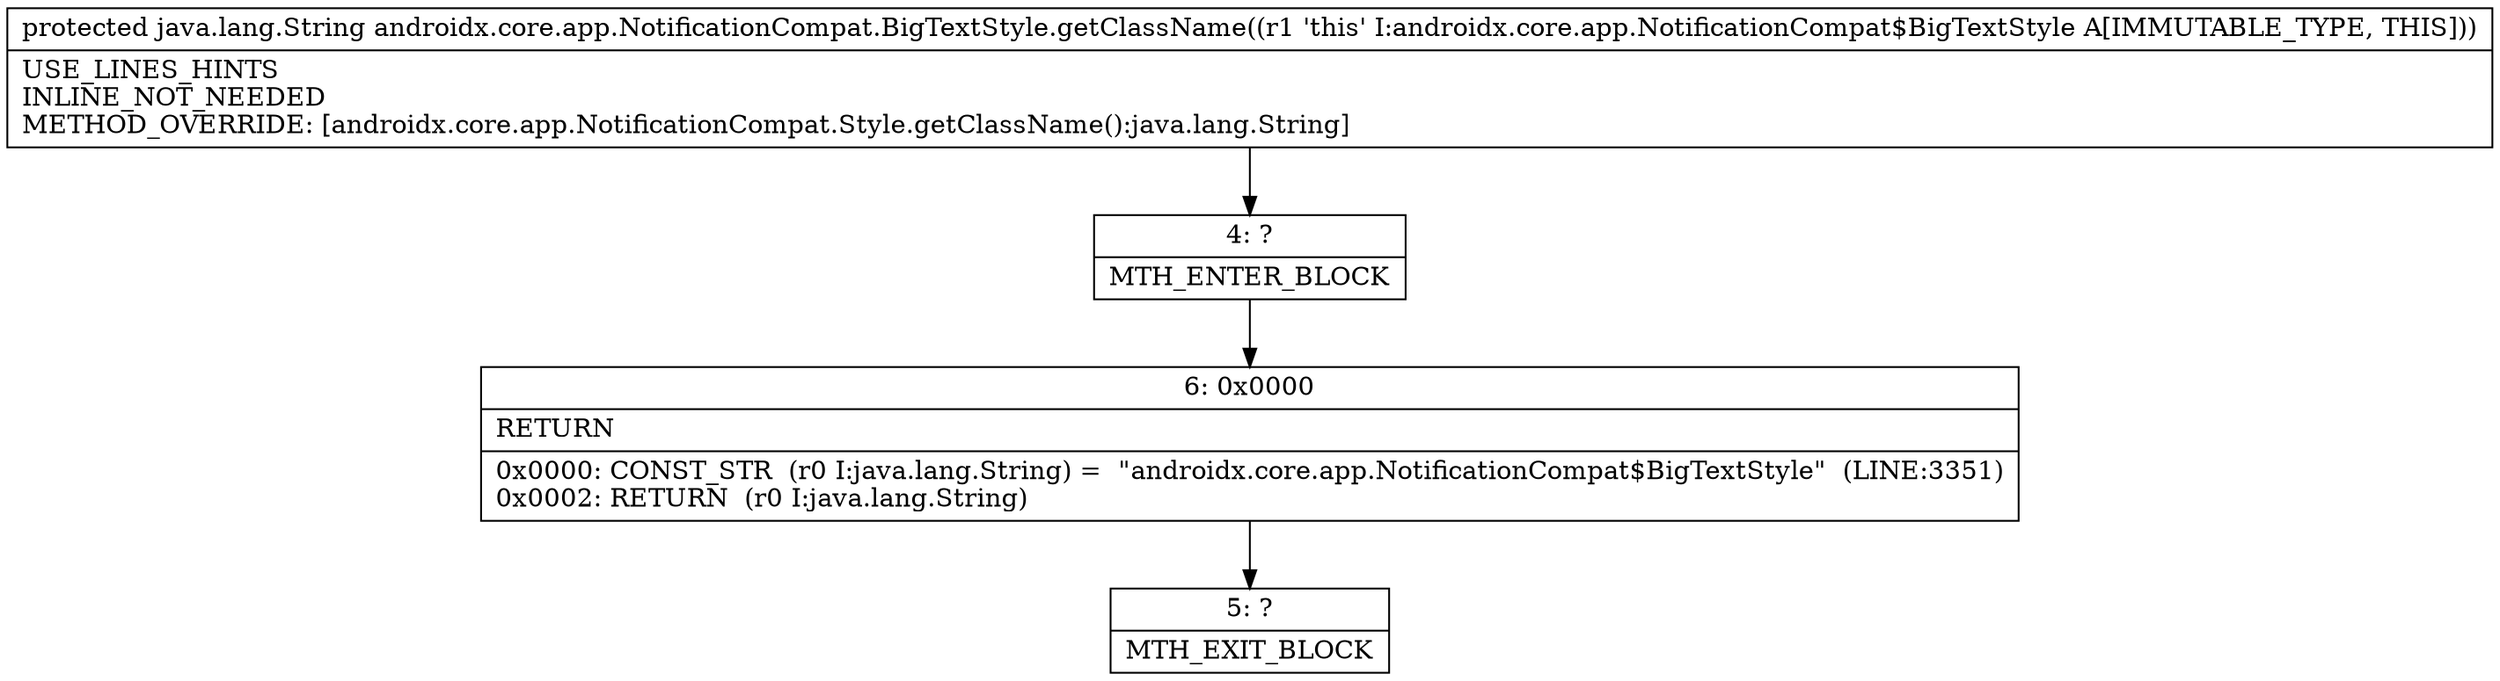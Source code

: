 digraph "CFG forandroidx.core.app.NotificationCompat.BigTextStyle.getClassName()Ljava\/lang\/String;" {
Node_4 [shape=record,label="{4\:\ ?|MTH_ENTER_BLOCK\l}"];
Node_6 [shape=record,label="{6\:\ 0x0000|RETURN\l|0x0000: CONST_STR  (r0 I:java.lang.String) =  \"androidx.core.app.NotificationCompat$BigTextStyle\"  (LINE:3351)\l0x0002: RETURN  (r0 I:java.lang.String) \l}"];
Node_5 [shape=record,label="{5\:\ ?|MTH_EXIT_BLOCK\l}"];
MethodNode[shape=record,label="{protected java.lang.String androidx.core.app.NotificationCompat.BigTextStyle.getClassName((r1 'this' I:androidx.core.app.NotificationCompat$BigTextStyle A[IMMUTABLE_TYPE, THIS]))  | USE_LINES_HINTS\lINLINE_NOT_NEEDED\lMETHOD_OVERRIDE: [androidx.core.app.NotificationCompat.Style.getClassName():java.lang.String]\l}"];
MethodNode -> Node_4;Node_4 -> Node_6;
Node_6 -> Node_5;
}

